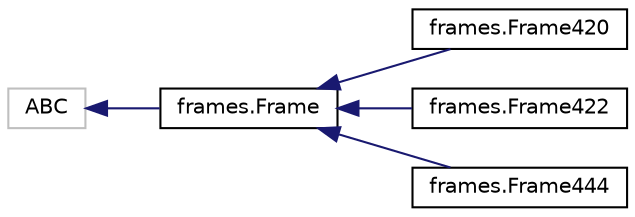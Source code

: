 digraph "Graphical Class Hierarchy"
{
  edge [fontname="Helvetica",fontsize="10",labelfontname="Helvetica",labelfontsize="10"];
  node [fontname="Helvetica",fontsize="10",shape=record];
  rankdir="LR";
  Node13 [label="ABC",height=0.2,width=0.4,color="grey75", fillcolor="white", style="filled"];
  Node13 -> Node0 [dir="back",color="midnightblue",fontsize="10",style="solid",fontname="Helvetica"];
  Node0 [label="frames.Frame",height=0.2,width=0.4,color="black", fillcolor="white", style="filled",URL="$classframes_1_1Frame.html"];
  Node0 -> Node1 [dir="back",color="midnightblue",fontsize="10",style="solid",fontname="Helvetica"];
  Node1 [label="frames.Frame420",height=0.2,width=0.4,color="black", fillcolor="white", style="filled",URL="$classframes_1_1Frame420.html"];
  Node0 -> Node2 [dir="back",color="midnightblue",fontsize="10",style="solid",fontname="Helvetica"];
  Node2 [label="frames.Frame422",height=0.2,width=0.4,color="black", fillcolor="white", style="filled",URL="$classframes_1_1Frame422.html"];
  Node0 -> Node3 [dir="back",color="midnightblue",fontsize="10",style="solid",fontname="Helvetica"];
  Node3 [label="frames.Frame444",height=0.2,width=0.4,color="black", fillcolor="white", style="filled",URL="$classframes_1_1Frame444.html"];
}
